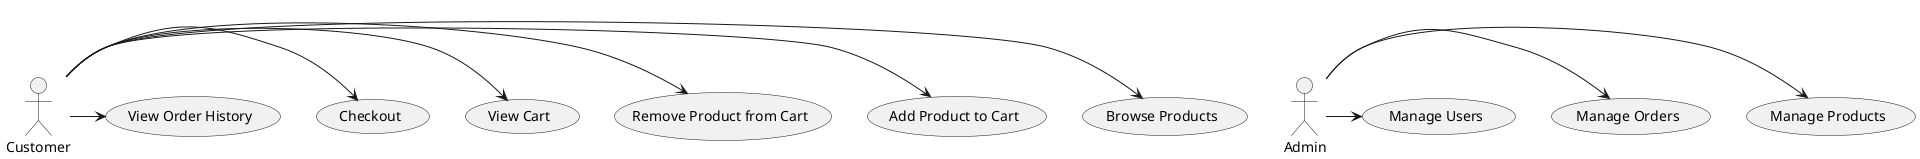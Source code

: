 @startuml

actor Customer
actor Admin

Customer -> (Browse Products)
Customer -> (Add Product to Cart)
Customer -> (Remove Product from Cart)
Customer -> (View Cart)
Customer -> (Checkout)
Customer -> (View Order History)

Admin -> (Manage Products)
Admin -> (Manage Orders)
Admin -> (Manage Users)

@enduml
